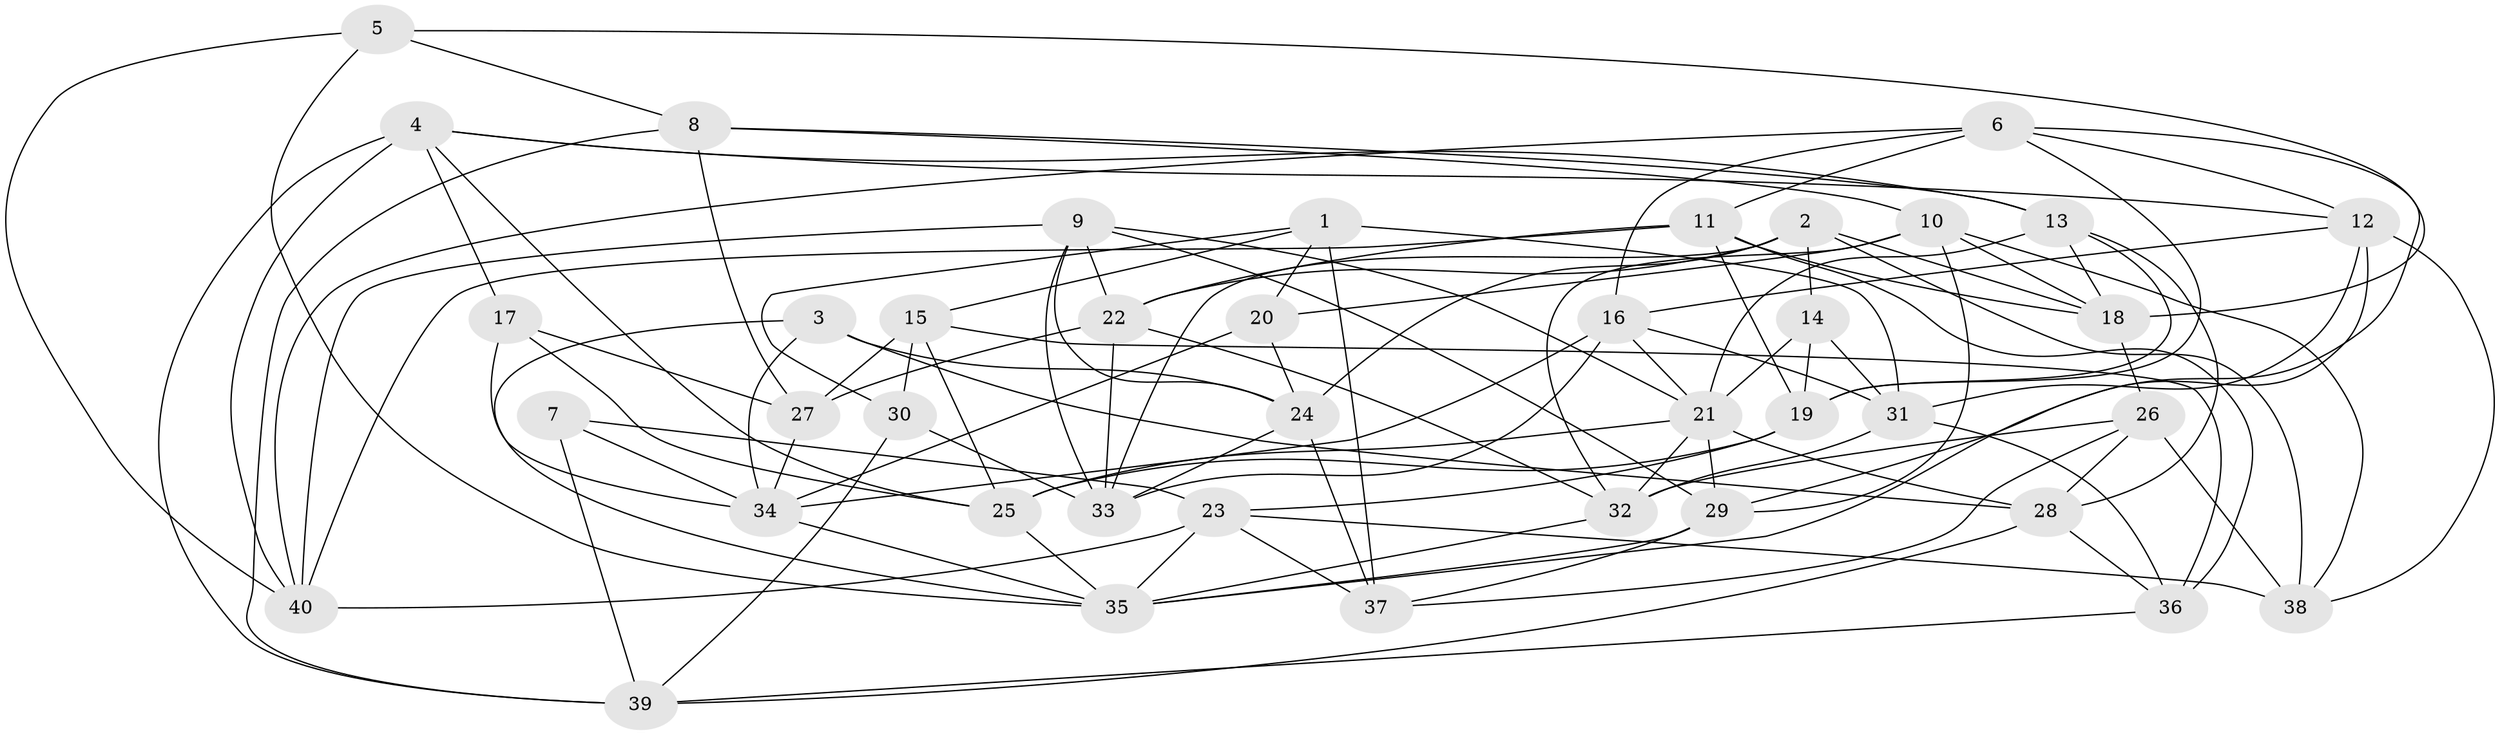 // original degree distribution, {4: 1.0}
// Generated by graph-tools (version 1.1) at 2025/50/03/09/25 03:50:48]
// undirected, 40 vertices, 111 edges
graph export_dot {
graph [start="1"]
  node [color=gray90,style=filled];
  1;
  2;
  3;
  4;
  5;
  6;
  7;
  8;
  9;
  10;
  11;
  12;
  13;
  14;
  15;
  16;
  17;
  18;
  19;
  20;
  21;
  22;
  23;
  24;
  25;
  26;
  27;
  28;
  29;
  30;
  31;
  32;
  33;
  34;
  35;
  36;
  37;
  38;
  39;
  40;
  1 -- 15 [weight=1.0];
  1 -- 20 [weight=1.0];
  1 -- 30 [weight=1.0];
  1 -- 31 [weight=1.0];
  1 -- 37 [weight=2.0];
  2 -- 14 [weight=1.0];
  2 -- 18 [weight=1.0];
  2 -- 22 [weight=1.0];
  2 -- 24 [weight=1.0];
  2 -- 33 [weight=1.0];
  2 -- 38 [weight=1.0];
  3 -- 24 [weight=1.0];
  3 -- 28 [weight=1.0];
  3 -- 34 [weight=1.0];
  3 -- 35 [weight=1.0];
  4 -- 12 [weight=1.0];
  4 -- 13 [weight=1.0];
  4 -- 17 [weight=1.0];
  4 -- 25 [weight=1.0];
  4 -- 39 [weight=1.0];
  4 -- 40 [weight=1.0];
  5 -- 8 [weight=1.0];
  5 -- 18 [weight=1.0];
  5 -- 35 [weight=1.0];
  5 -- 40 [weight=1.0];
  6 -- 11 [weight=1.0];
  6 -- 12 [weight=1.0];
  6 -- 16 [weight=1.0];
  6 -- 19 [weight=1.0];
  6 -- 29 [weight=1.0];
  6 -- 40 [weight=1.0];
  7 -- 23 [weight=1.0];
  7 -- 34 [weight=2.0];
  7 -- 39 [weight=1.0];
  8 -- 10 [weight=1.0];
  8 -- 13 [weight=1.0];
  8 -- 27 [weight=2.0];
  8 -- 39 [weight=1.0];
  9 -- 21 [weight=1.0];
  9 -- 22 [weight=1.0];
  9 -- 24 [weight=1.0];
  9 -- 29 [weight=1.0];
  9 -- 33 [weight=1.0];
  9 -- 40 [weight=1.0];
  10 -- 18 [weight=1.0];
  10 -- 20 [weight=1.0];
  10 -- 29 [weight=1.0];
  10 -- 32 [weight=1.0];
  10 -- 38 [weight=1.0];
  11 -- 18 [weight=1.0];
  11 -- 19 [weight=1.0];
  11 -- 22 [weight=1.0];
  11 -- 36 [weight=1.0];
  11 -- 40 [weight=1.0];
  12 -- 16 [weight=1.0];
  12 -- 31 [weight=1.0];
  12 -- 35 [weight=1.0];
  12 -- 38 [weight=1.0];
  13 -- 18 [weight=1.0];
  13 -- 19 [weight=1.0];
  13 -- 21 [weight=1.0];
  13 -- 28 [weight=1.0];
  14 -- 19 [weight=1.0];
  14 -- 21 [weight=1.0];
  14 -- 31 [weight=1.0];
  15 -- 25 [weight=1.0];
  15 -- 27 [weight=1.0];
  15 -- 30 [weight=1.0];
  15 -- 36 [weight=2.0];
  16 -- 21 [weight=1.0];
  16 -- 31 [weight=1.0];
  16 -- 33 [weight=1.0];
  16 -- 34 [weight=1.0];
  17 -- 25 [weight=1.0];
  17 -- 27 [weight=1.0];
  17 -- 34 [weight=1.0];
  18 -- 26 [weight=1.0];
  19 -- 23 [weight=1.0];
  19 -- 25 [weight=1.0];
  20 -- 24 [weight=1.0];
  20 -- 34 [weight=1.0];
  21 -- 25 [weight=1.0];
  21 -- 28 [weight=1.0];
  21 -- 29 [weight=1.0];
  21 -- 32 [weight=1.0];
  22 -- 27 [weight=1.0];
  22 -- 32 [weight=1.0];
  22 -- 33 [weight=1.0];
  23 -- 35 [weight=1.0];
  23 -- 37 [weight=1.0];
  23 -- 38 [weight=1.0];
  23 -- 40 [weight=1.0];
  24 -- 33 [weight=1.0];
  24 -- 37 [weight=1.0];
  25 -- 35 [weight=1.0];
  26 -- 28 [weight=1.0];
  26 -- 32 [weight=1.0];
  26 -- 37 [weight=1.0];
  26 -- 38 [weight=2.0];
  27 -- 34 [weight=1.0];
  28 -- 36 [weight=1.0];
  28 -- 39 [weight=1.0];
  29 -- 35 [weight=1.0];
  29 -- 37 [weight=1.0];
  30 -- 33 [weight=1.0];
  30 -- 39 [weight=1.0];
  31 -- 32 [weight=1.0];
  31 -- 36 [weight=1.0];
  32 -- 35 [weight=1.0];
  34 -- 35 [weight=1.0];
  36 -- 39 [weight=1.0];
}
